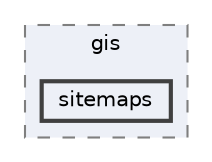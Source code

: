 digraph "C:/Users/LukeMabie/documents/Development/Password_Saver_Using_Django-master/venv/Lib/site-packages/django/contrib/gis/sitemaps"
{
 // LATEX_PDF_SIZE
  bgcolor="transparent";
  edge [fontname=Helvetica,fontsize=10,labelfontname=Helvetica,labelfontsize=10];
  node [fontname=Helvetica,fontsize=10,shape=box,height=0.2,width=0.4];
  compound=true
  subgraph clusterdir_18a1523b3047a0214c46913ad78ae708 {
    graph [ bgcolor="#edf0f7", pencolor="grey50", label="gis", fontname=Helvetica,fontsize=10 style="filled,dashed", URL="dir_18a1523b3047a0214c46913ad78ae708.html",tooltip=""]
  dir_2ad68509ac7ce2c849a358ebabc5294a [label="sitemaps", fillcolor="#edf0f7", color="grey25", style="filled,bold", URL="dir_2ad68509ac7ce2c849a358ebabc5294a.html",tooltip=""];
  }
}
